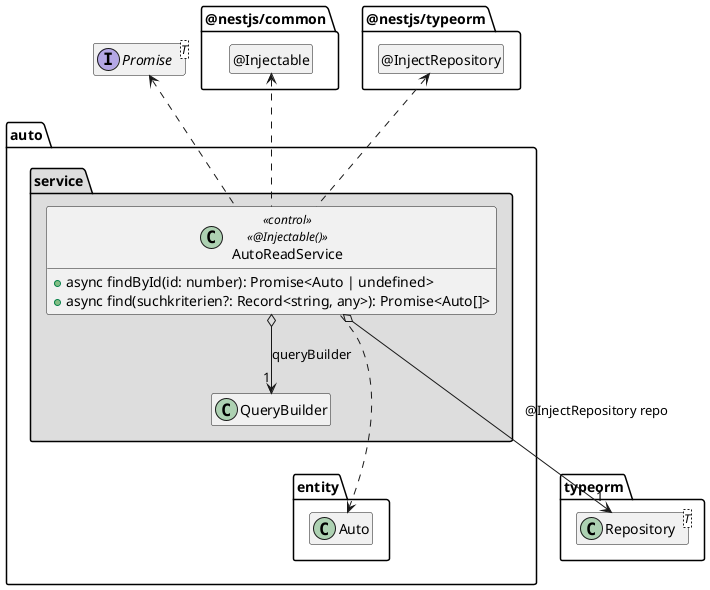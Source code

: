 ' Copyright (C) 2019 - present Juergen Zimmermann, Hochschule Karlsruhe
'
' This program is free software: you can redistribute it and/or modify
' it under the terms of the GNU General Public License as published by
' the Free Software Foundation, either version 3 of the License, or
' (at your option) any later version.
'
' This program is distributed in the hope that it will be useful,
' but WITHOUT ANY WARRANTY; without even the implied warranty of
' MERCHANTABILITY or FITNESS FOR A PARTICULAR PURPOSE.  See the
' GNU General Public License for more details.
'
' You should have received a copy of the GNU General Public License
' along with this program.  If not, see <https://www.gnu.org/licenses/>.

' Preview durch <Alt>d

@startuml Anwendungskern

interface Promise<T>

package @nestjs/common {
  class "@Injectable" as Injectable
  hide Injectable circle
}

package typeorm {
  class Repository<T>
}

package @nestjs/typeorm {
  class "@InjectRepository" as InjectRepository
  hide InjectRepository circle
}

package auto {
  package entity {
    class Auto
  }

  package service #DDDDDD {
    class QueryBuilder

    class AutoReadService << control >> <<@Injectable()>> {
      + async findById(id: number): Promise<Auto | undefined>
      + async find(suchkriterien?: Record<string, any>): Promise<Auto[]>
    }

    AutoReadService o--> "1" QueryBuilder: queryBuilder
    AutoReadService o--> "1" Repository: @InjectRepository repo

    AutoReadService .up.> Injectable
    AutoReadService .up.> InjectRepository

    AutoReadService .up.> Promise
    AutoReadService ..> Auto

    QueryBuilder .[hidden].> Repository
    QueryBuilder .[hidden].> Auto
  }
}

hide empty members

@enduml
